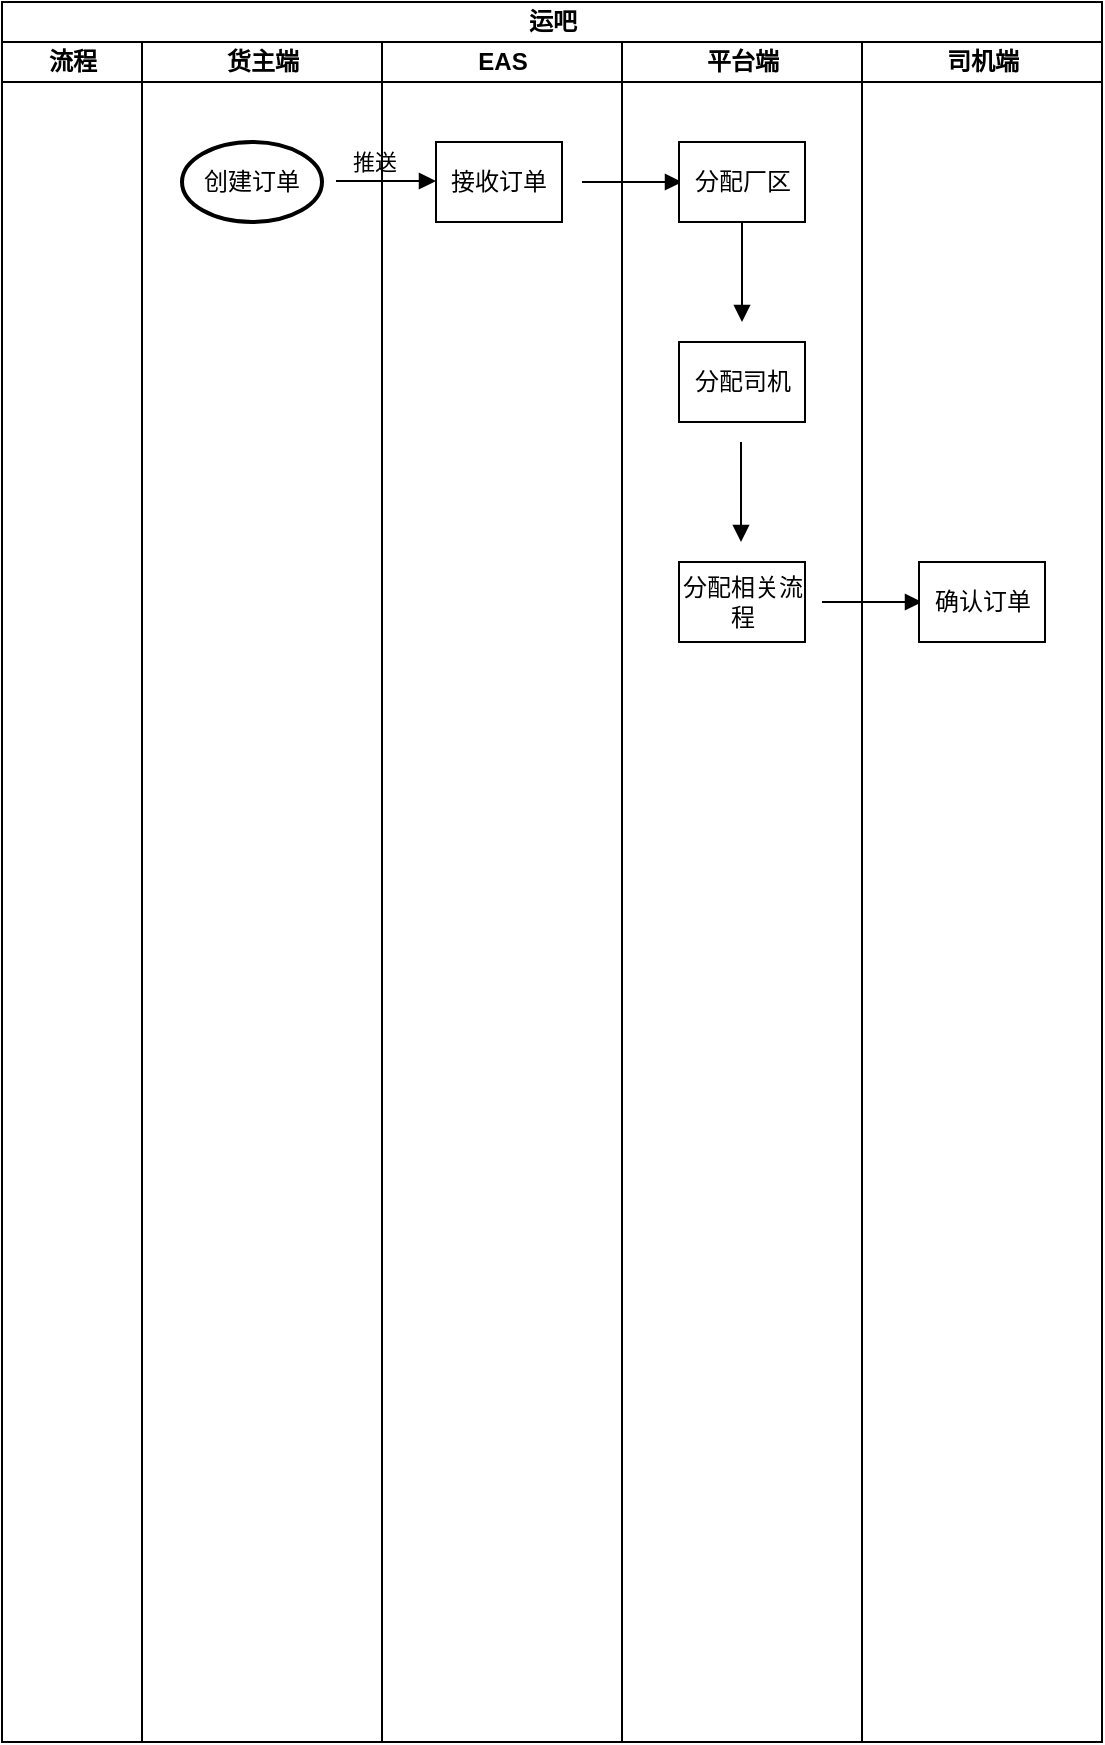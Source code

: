 <mxfile version="24.0.7" type="github">
  <diagram name="第 1 页" id="6Ek5gF5vfbowNyPaFsvs">
    <mxGraphModel dx="1499" dy="696" grid="1" gridSize="10" guides="1" tooltips="1" connect="1" arrows="1" fold="1" page="1" pageScale="1" pageWidth="827" pageHeight="1169" math="0" shadow="0">
      <root>
        <mxCell id="0" />
        <mxCell id="1" parent="0" />
        <mxCell id="_hP6UzmRf8JgqOq1aoif-5" value="运吧" style="swimlane;childLayout=stackLayout;resizeParent=1;resizeParentMax=0;startSize=20;html=1;movable=1;resizable=1;rotatable=1;deletable=1;editable=1;locked=0;connectable=1;" vertex="1" parent="1">
          <mxGeometry x="120" y="50" width="550" height="870" as="geometry">
            <mxRectangle x="120" y="30" width="60" height="30" as="alternateBounds" />
          </mxGeometry>
        </mxCell>
        <mxCell id="_hP6UzmRf8JgqOq1aoif-16" value="流程" style="swimlane;startSize=20;html=1;" vertex="1" parent="_hP6UzmRf8JgqOq1aoif-5">
          <mxGeometry y="20" width="70" height="850" as="geometry" />
        </mxCell>
        <mxCell id="_hP6UzmRf8JgqOq1aoif-6" value="货主端" style="swimlane;startSize=20;html=1;" vertex="1" parent="_hP6UzmRf8JgqOq1aoif-5">
          <mxGeometry x="70" y="20" width="120" height="850" as="geometry" />
        </mxCell>
        <mxCell id="_hP6UzmRf8JgqOq1aoif-17" value="创建订单" style="strokeWidth=2;html=1;shape=mxgraph.flowchart.start_1;whiteSpace=wrap;" vertex="1" parent="_hP6UzmRf8JgqOq1aoif-6">
          <mxGeometry x="20" y="50" width="70" height="40" as="geometry" />
        </mxCell>
        <mxCell id="_hP6UzmRf8JgqOq1aoif-26" value="" style="html=1;verticalAlign=bottom;endArrow=block;curved=0;rounded=0;" edge="1" parent="_hP6UzmRf8JgqOq1aoif-6">
          <mxGeometry width="80" relative="1" as="geometry">
            <mxPoint x="97" y="69.5" as="sourcePoint" />
            <mxPoint x="147" y="69.5" as="targetPoint" />
          </mxGeometry>
        </mxCell>
        <mxCell id="_hP6UzmRf8JgqOq1aoif-27" value="推送" style="edgeLabel;html=1;align=center;verticalAlign=middle;resizable=0;points=[];" vertex="1" connectable="0" parent="_hP6UzmRf8JgqOq1aoif-26">
          <mxGeometry x="-0.251" y="10" relative="1" as="geometry">
            <mxPoint as="offset" />
          </mxGeometry>
        </mxCell>
        <mxCell id="_hP6UzmRf8JgqOq1aoif-7" value="EAS" style="swimlane;startSize=20;html=1;" vertex="1" parent="_hP6UzmRf8JgqOq1aoif-5">
          <mxGeometry x="190" y="20" width="120" height="850" as="geometry" />
        </mxCell>
        <mxCell id="_hP6UzmRf8JgqOq1aoif-24" value="接收订单" style="whiteSpace=wrap;html=1;" vertex="1" parent="_hP6UzmRf8JgqOq1aoif-7">
          <mxGeometry x="27" y="50" width="63" height="40" as="geometry" />
        </mxCell>
        <mxCell id="_hP6UzmRf8JgqOq1aoif-28" value="" style="html=1;verticalAlign=bottom;endArrow=block;curved=0;rounded=0;" edge="1" parent="_hP6UzmRf8JgqOq1aoif-7">
          <mxGeometry width="80" relative="1" as="geometry">
            <mxPoint x="100" y="70" as="sourcePoint" />
            <mxPoint x="150" y="70" as="targetPoint" />
          </mxGeometry>
        </mxCell>
        <mxCell id="_hP6UzmRf8JgqOq1aoif-8" value="平台端" style="swimlane;startSize=20;html=1;" vertex="1" parent="_hP6UzmRf8JgqOq1aoif-5">
          <mxGeometry x="310" y="20" width="120" height="850" as="geometry" />
        </mxCell>
        <mxCell id="_hP6UzmRf8JgqOq1aoif-29" value="分配厂区" style="whiteSpace=wrap;html=1;" vertex="1" parent="_hP6UzmRf8JgqOq1aoif-8">
          <mxGeometry x="28.5" y="50" width="63" height="40" as="geometry" />
        </mxCell>
        <mxCell id="_hP6UzmRf8JgqOq1aoif-34" value="" style="html=1;verticalAlign=bottom;endArrow=block;curved=0;rounded=0;" edge="1" parent="_hP6UzmRf8JgqOq1aoif-8">
          <mxGeometry width="80" relative="1" as="geometry">
            <mxPoint x="60" y="90" as="sourcePoint" />
            <mxPoint x="60" y="140" as="targetPoint" />
          </mxGeometry>
        </mxCell>
        <mxCell id="_hP6UzmRf8JgqOq1aoif-35" value="分配司机" style="whiteSpace=wrap;html=1;" vertex="1" parent="_hP6UzmRf8JgqOq1aoif-8">
          <mxGeometry x="28.5" y="150" width="63" height="40" as="geometry" />
        </mxCell>
        <mxCell id="_hP6UzmRf8JgqOq1aoif-36" value="" style="html=1;verticalAlign=bottom;endArrow=block;curved=0;rounded=0;" edge="1" parent="_hP6UzmRf8JgqOq1aoif-8">
          <mxGeometry width="80" relative="1" as="geometry">
            <mxPoint x="59.5" y="200" as="sourcePoint" />
            <mxPoint x="59.5" y="250" as="targetPoint" />
          </mxGeometry>
        </mxCell>
        <mxCell id="_hP6UzmRf8JgqOq1aoif-37" value="分配相关流程" style="whiteSpace=wrap;html=1;" vertex="1" parent="_hP6UzmRf8JgqOq1aoif-8">
          <mxGeometry x="28.5" y="260" width="63" height="40" as="geometry" />
        </mxCell>
        <mxCell id="_hP6UzmRf8JgqOq1aoif-38" value="" style="html=1;verticalAlign=bottom;endArrow=block;curved=0;rounded=0;" edge="1" parent="_hP6UzmRf8JgqOq1aoif-8">
          <mxGeometry width="80" relative="1" as="geometry">
            <mxPoint x="100" y="280" as="sourcePoint" />
            <mxPoint x="150" y="280" as="targetPoint" />
          </mxGeometry>
        </mxCell>
        <mxCell id="_hP6UzmRf8JgqOq1aoif-15" value="司机端" style="swimlane;startSize=20;html=1;" vertex="1" parent="_hP6UzmRf8JgqOq1aoif-5">
          <mxGeometry x="430" y="20" width="120" height="850" as="geometry" />
        </mxCell>
        <mxCell id="_hP6UzmRf8JgqOq1aoif-39" value="确认订单" style="whiteSpace=wrap;html=1;" vertex="1" parent="_hP6UzmRf8JgqOq1aoif-15">
          <mxGeometry x="28.5" y="260" width="63" height="40" as="geometry" />
        </mxCell>
      </root>
    </mxGraphModel>
  </diagram>
</mxfile>
